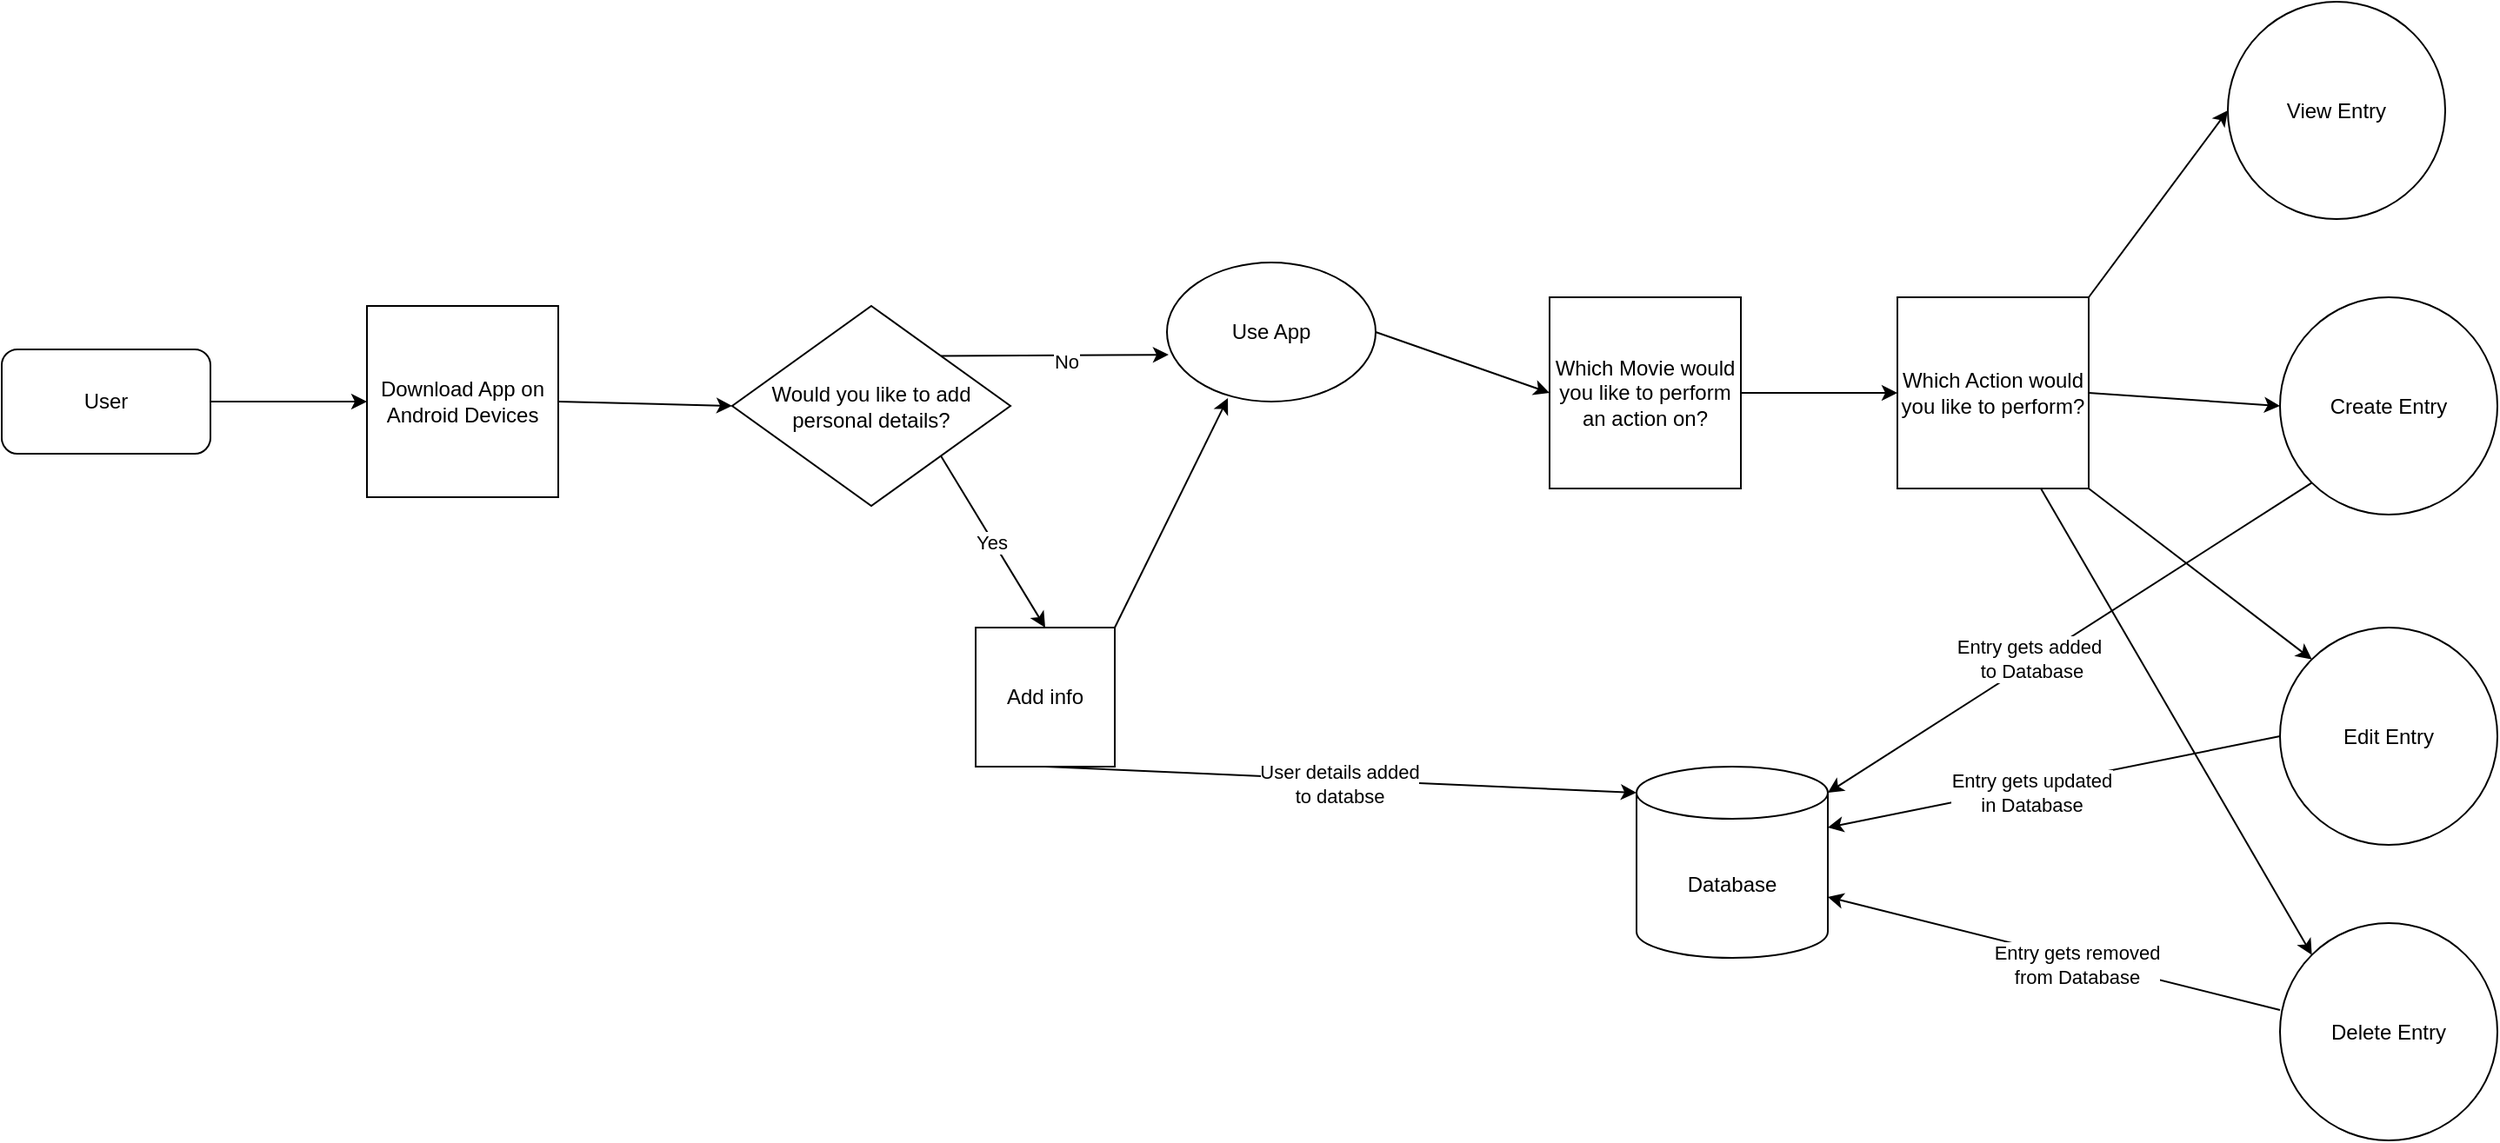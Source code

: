 <mxfile version="25.0.1">
  <diagram id="C5RBs43oDa-KdzZeNtuy" name="Page-1">
    <mxGraphModel dx="2901" dy="1152" grid="1" gridSize="10" guides="1" tooltips="1" connect="1" arrows="1" fold="1" page="1" pageScale="1" pageWidth="827" pageHeight="1169" math="0" shadow="0">
      <root>
        <mxCell id="WIyWlLk6GJQsqaUBKTNV-0" />
        <mxCell id="WIyWlLk6GJQsqaUBKTNV-1" parent="WIyWlLk6GJQsqaUBKTNV-0" />
        <mxCell id="G0B9y1jVvnpXi2dd95Ep-16" value="User" style="rounded=1;whiteSpace=wrap;html=1;" parent="WIyWlLk6GJQsqaUBKTNV-1" vertex="1">
          <mxGeometry x="-760" y="240" width="120" height="60" as="geometry" />
        </mxCell>
        <mxCell id="G0B9y1jVvnpXi2dd95Ep-17" value="" style="endArrow=classic;html=1;rounded=0;entryX=0;entryY=0.5;entryDx=0;entryDy=0;exitX=1;exitY=0.5;exitDx=0;exitDy=0;" parent="WIyWlLk6GJQsqaUBKTNV-1" target="G0B9y1jVvnpXi2dd95Ep-18" edge="1" source="G0B9y1jVvnpXi2dd95Ep-16">
          <mxGeometry width="50" height="50" relative="1" as="geometry">
            <mxPoint x="-470" y="280" as="sourcePoint" />
            <mxPoint x="-400" y="280" as="targetPoint" />
          </mxGeometry>
        </mxCell>
        <mxCell id="G0B9y1jVvnpXi2dd95Ep-18" value="Download App on Android Devices" style="whiteSpace=wrap;html=1;aspect=fixed;" parent="WIyWlLk6GJQsqaUBKTNV-1" vertex="1">
          <mxGeometry x="-550" y="215" width="110" height="110" as="geometry" />
        </mxCell>
        <mxCell id="G0B9y1jVvnpXi2dd95Ep-19" value="Would you like to add personal details?" style="rhombus;whiteSpace=wrap;html=1;" parent="WIyWlLk6GJQsqaUBKTNV-1" vertex="1">
          <mxGeometry x="-340" y="215" width="160" height="115" as="geometry" />
        </mxCell>
        <mxCell id="G0B9y1jVvnpXi2dd95Ep-20" value="" style="endArrow=classic;html=1;rounded=0;entryX=0;entryY=0.5;entryDx=0;entryDy=0;exitX=1;exitY=0.5;exitDx=0;exitDy=0;" parent="WIyWlLk6GJQsqaUBKTNV-1" source="G0B9y1jVvnpXi2dd95Ep-18" target="G0B9y1jVvnpXi2dd95Ep-19" edge="1">
          <mxGeometry width="50" height="50" relative="1" as="geometry">
            <mxPoint x="-290" y="280" as="sourcePoint" />
            <mxPoint x="-240" y="230" as="targetPoint" />
          </mxGeometry>
        </mxCell>
        <mxCell id="G0B9y1jVvnpXi2dd95Ep-21" value="" style="endArrow=classic;html=1;rounded=0;exitX=1;exitY=1;exitDx=0;exitDy=0;entryX=0.5;entryY=0;entryDx=0;entryDy=0;" parent="WIyWlLk6GJQsqaUBKTNV-1" source="G0B9y1jVvnpXi2dd95Ep-19" target="G0B9y1jVvnpXi2dd95Ep-24" edge="1">
          <mxGeometry width="50" height="50" relative="1" as="geometry">
            <mxPoint x="-100" y="310" as="sourcePoint" />
            <mxPoint x="20" y="380" as="targetPoint" />
          </mxGeometry>
        </mxCell>
        <mxCell id="G0B9y1jVvnpXi2dd95Ep-22" value="Yes" style="edgeLabel;html=1;align=center;verticalAlign=middle;resizable=0;points=[];" parent="G0B9y1jVvnpXi2dd95Ep-21" vertex="1" connectable="0">
          <mxGeometry x="-0.005" y="-1" relative="1" as="geometry">
            <mxPoint as="offset" />
          </mxGeometry>
        </mxCell>
        <mxCell id="G0B9y1jVvnpXi2dd95Ep-23" value="Database" style="shape=cylinder3;whiteSpace=wrap;html=1;boundedLbl=1;backgroundOutline=1;size=15;" parent="WIyWlLk6GJQsqaUBKTNV-1" vertex="1">
          <mxGeometry x="180" y="480" width="110" height="110" as="geometry" />
        </mxCell>
        <mxCell id="G0B9y1jVvnpXi2dd95Ep-24" value="Add info" style="whiteSpace=wrap;html=1;aspect=fixed;" parent="WIyWlLk6GJQsqaUBKTNV-1" vertex="1">
          <mxGeometry x="-200" y="400" width="80" height="80" as="geometry" />
        </mxCell>
        <mxCell id="G0B9y1jVvnpXi2dd95Ep-25" value="" style="endArrow=classic;html=1;rounded=0;entryX=0;entryY=0;entryDx=0;entryDy=15;entryPerimeter=0;exitX=0.5;exitY=1;exitDx=0;exitDy=0;" parent="WIyWlLk6GJQsqaUBKTNV-1" source="G0B9y1jVvnpXi2dd95Ep-24" target="G0B9y1jVvnpXi2dd95Ep-23" edge="1">
          <mxGeometry width="50" height="50" relative="1" as="geometry">
            <mxPoint x="-50" y="480" as="sourcePoint" />
            <mxPoint x="70" y="380" as="targetPoint" />
          </mxGeometry>
        </mxCell>
        <mxCell id="1ylL3Dy_7SsJsjk1j2NS-22" value="&lt;div&gt;User details added&lt;/div&gt;&lt;div&gt;to databse&lt;br&gt;&lt;/div&gt;" style="edgeLabel;html=1;align=center;verticalAlign=middle;resizable=0;points=[];" vertex="1" connectable="0" parent="G0B9y1jVvnpXi2dd95Ep-25">
          <mxGeometry x="-0.005" y="-2" relative="1" as="geometry">
            <mxPoint as="offset" />
          </mxGeometry>
        </mxCell>
        <mxCell id="G0B9y1jVvnpXi2dd95Ep-29" value="" style="endArrow=classic;html=1;rounded=0;entryX=0.008;entryY=0.663;entryDx=0;entryDy=0;entryPerimeter=0;exitX=1;exitY=0;exitDx=0;exitDy=0;" parent="WIyWlLk6GJQsqaUBKTNV-1" source="G0B9y1jVvnpXi2dd95Ep-19" target="G0B9y1jVvnpXi2dd95Ep-47" edge="1">
          <mxGeometry width="50" height="50" relative="1" as="geometry">
            <mxPoint x="-90" y="250" as="sourcePoint" />
            <mxPoint x="102.98" y="342.96" as="targetPoint" />
          </mxGeometry>
        </mxCell>
        <mxCell id="G0B9y1jVvnpXi2dd95Ep-30" value="No" style="edgeLabel;html=1;align=center;verticalAlign=middle;resizable=0;points=[];" parent="G0B9y1jVvnpXi2dd95Ep-29" vertex="1" connectable="0">
          <mxGeometry x="0.09" y="-3" relative="1" as="geometry">
            <mxPoint as="offset" />
          </mxGeometry>
        </mxCell>
        <mxCell id="G0B9y1jVvnpXi2dd95Ep-32" value="" style="endArrow=classic;html=1;rounded=0;entryX=0.292;entryY=0.975;entryDx=0;entryDy=0;exitX=1;exitY=0;exitDx=0;exitDy=0;entryPerimeter=0;" parent="WIyWlLk6GJQsqaUBKTNV-1" source="G0B9y1jVvnpXi2dd95Ep-24" target="G0B9y1jVvnpXi2dd95Ep-47" edge="1">
          <mxGeometry width="50" height="50" relative="1" as="geometry">
            <mxPoint x="60" y="350" as="sourcePoint" />
            <mxPoint x="155" y="390" as="targetPoint" />
          </mxGeometry>
        </mxCell>
        <mxCell id="G0B9y1jVvnpXi2dd95Ep-39" value="View Entry" style="ellipse;whiteSpace=wrap;html=1;aspect=fixed;" parent="WIyWlLk6GJQsqaUBKTNV-1" vertex="1">
          <mxGeometry x="520" y="40" width="125" height="125" as="geometry" />
        </mxCell>
        <mxCell id="G0B9y1jVvnpXi2dd95Ep-40" value="" style="endArrow=classic;html=1;rounded=0;exitX=1;exitY=0;exitDx=0;exitDy=0;entryX=0;entryY=0.5;entryDx=0;entryDy=0;" parent="WIyWlLk6GJQsqaUBKTNV-1" source="G0B9y1jVvnpXi2dd95Ep-41" target="G0B9y1jVvnpXi2dd95Ep-39" edge="1">
          <mxGeometry width="50" height="50" relative="1" as="geometry">
            <mxPoint x="469" y="112.5" as="sourcePoint" />
            <mxPoint x="530" y="130" as="targetPoint" />
          </mxGeometry>
        </mxCell>
        <mxCell id="G0B9y1jVvnpXi2dd95Ep-41" value="Which Action would you like to perform?" style="whiteSpace=wrap;html=1;aspect=fixed;" parent="WIyWlLk6GJQsqaUBKTNV-1" vertex="1">
          <mxGeometry x="330" y="210" width="110" height="110" as="geometry" />
        </mxCell>
        <mxCell id="G0B9y1jVvnpXi2dd95Ep-42" value="" style="endArrow=classic;html=1;rounded=0;exitX=1;exitY=0.5;exitDx=0;exitDy=0;entryX=0;entryY=0.5;entryDx=0;entryDy=0;" parent="WIyWlLk6GJQsqaUBKTNV-1" source="G0B9y1jVvnpXi2dd95Ep-41" target="G0B9y1jVvnpXi2dd95Ep-43" edge="1">
          <mxGeometry width="50" height="50" relative="1" as="geometry">
            <mxPoint x="480" y="450" as="sourcePoint" />
            <mxPoint x="560" y="445" as="targetPoint" />
          </mxGeometry>
        </mxCell>
        <mxCell id="G0B9y1jVvnpXi2dd95Ep-43" value="Create Entry" style="ellipse;whiteSpace=wrap;html=1;aspect=fixed;" parent="WIyWlLk6GJQsqaUBKTNV-1" vertex="1">
          <mxGeometry x="550" y="210" width="125" height="125" as="geometry" />
        </mxCell>
        <mxCell id="G0B9y1jVvnpXi2dd95Ep-47" value="Use App" style="ellipse;whiteSpace=wrap;html=1;" parent="WIyWlLk6GJQsqaUBKTNV-1" vertex="1">
          <mxGeometry x="-90" y="190" width="120" height="80" as="geometry" />
        </mxCell>
        <mxCell id="1ylL3Dy_7SsJsjk1j2NS-3" style="edgeStyle=orthogonalEdgeStyle;rounded=0;orthogonalLoop=1;jettySize=auto;html=1;exitX=1;exitY=0.5;exitDx=0;exitDy=0;" edge="1" parent="WIyWlLk6GJQsqaUBKTNV-1" source="1ylL3Dy_7SsJsjk1j2NS-0" target="G0B9y1jVvnpXi2dd95Ep-41">
          <mxGeometry relative="1" as="geometry" />
        </mxCell>
        <mxCell id="1ylL3Dy_7SsJsjk1j2NS-0" value="Which Movie would you like to perform an action on?" style="whiteSpace=wrap;html=1;aspect=fixed;" vertex="1" parent="WIyWlLk6GJQsqaUBKTNV-1">
          <mxGeometry x="130" y="210" width="110" height="110" as="geometry" />
        </mxCell>
        <mxCell id="1ylL3Dy_7SsJsjk1j2NS-4" value="Edit Entry" style="ellipse;whiteSpace=wrap;html=1;aspect=fixed;" vertex="1" parent="WIyWlLk6GJQsqaUBKTNV-1">
          <mxGeometry x="550" y="400" width="125" height="125" as="geometry" />
        </mxCell>
        <mxCell id="1ylL3Dy_7SsJsjk1j2NS-5" value="Delete Entry" style="ellipse;whiteSpace=wrap;html=1;aspect=fixed;" vertex="1" parent="WIyWlLk6GJQsqaUBKTNV-1">
          <mxGeometry x="550" y="570" width="125" height="125" as="geometry" />
        </mxCell>
        <mxCell id="1ylL3Dy_7SsJsjk1j2NS-13" value="" style="endArrow=classic;html=1;rounded=0;exitX=1;exitY=1;exitDx=0;exitDy=0;entryX=0;entryY=0;entryDx=0;entryDy=0;" edge="1" parent="WIyWlLk6GJQsqaUBKTNV-1" source="G0B9y1jVvnpXi2dd95Ep-41" target="1ylL3Dy_7SsJsjk1j2NS-4">
          <mxGeometry width="50" height="50" relative="1" as="geometry">
            <mxPoint x="-30" y="630" as="sourcePoint" />
            <mxPoint x="20" y="580" as="targetPoint" />
          </mxGeometry>
        </mxCell>
        <mxCell id="1ylL3Dy_7SsJsjk1j2NS-14" value="" style="endArrow=classic;html=1;rounded=0;entryX=0;entryY=0;entryDx=0;entryDy=0;exitX=0.75;exitY=1;exitDx=0;exitDy=0;" edge="1" parent="WIyWlLk6GJQsqaUBKTNV-1" source="G0B9y1jVvnpXi2dd95Ep-41" target="1ylL3Dy_7SsJsjk1j2NS-5">
          <mxGeometry width="50" height="50" relative="1" as="geometry">
            <mxPoint x="-30" y="630" as="sourcePoint" />
            <mxPoint x="20" y="580" as="targetPoint" />
          </mxGeometry>
        </mxCell>
        <mxCell id="1ylL3Dy_7SsJsjk1j2NS-15" value="" style="endArrow=classic;html=1;rounded=0;entryX=1;entryY=0;entryDx=0;entryDy=15;entryPerimeter=0;exitX=0;exitY=1;exitDx=0;exitDy=0;" edge="1" parent="WIyWlLk6GJQsqaUBKTNV-1" source="G0B9y1jVvnpXi2dd95Ep-43" target="G0B9y1jVvnpXi2dd95Ep-23">
          <mxGeometry width="50" height="50" relative="1" as="geometry">
            <mxPoint x="-30" y="630" as="sourcePoint" />
            <mxPoint x="20" y="580" as="targetPoint" />
          </mxGeometry>
        </mxCell>
        <mxCell id="1ylL3Dy_7SsJsjk1j2NS-16" value="&lt;div&gt;Entry gets added&amp;nbsp;&lt;/div&gt;&lt;div&gt;to Database&lt;/div&gt;" style="edgeLabel;html=1;align=center;verticalAlign=middle;resizable=0;points=[];" vertex="1" connectable="0" parent="1ylL3Dy_7SsJsjk1j2NS-15">
          <mxGeometry x="0.152" y="-2" relative="1" as="geometry">
            <mxPoint as="offset" />
          </mxGeometry>
        </mxCell>
        <mxCell id="1ylL3Dy_7SsJsjk1j2NS-17" value="" style="endArrow=classic;html=1;rounded=0;exitX=0;exitY=0.5;exitDx=0;exitDy=0;entryX=1;entryY=0;entryDx=0;entryDy=35;entryPerimeter=0;" edge="1" parent="WIyWlLk6GJQsqaUBKTNV-1" source="1ylL3Dy_7SsJsjk1j2NS-4" target="G0B9y1jVvnpXi2dd95Ep-23">
          <mxGeometry width="50" height="50" relative="1" as="geometry">
            <mxPoint x="-30" y="630" as="sourcePoint" />
            <mxPoint x="20" y="580" as="targetPoint" />
          </mxGeometry>
        </mxCell>
        <mxCell id="1ylL3Dy_7SsJsjk1j2NS-19" value="&lt;div&gt;Entry gets updated&lt;/div&gt;&lt;div&gt;in Database&lt;br&gt;&lt;/div&gt;" style="edgeLabel;html=1;align=center;verticalAlign=middle;resizable=0;points=[];" vertex="1" connectable="0" parent="1ylL3Dy_7SsJsjk1j2NS-17">
          <mxGeometry x="0.105" y="4" relative="1" as="geometry">
            <mxPoint y="-1" as="offset" />
          </mxGeometry>
        </mxCell>
        <mxCell id="1ylL3Dy_7SsJsjk1j2NS-18" value="" style="endArrow=classic;html=1;rounded=0;exitX=0;exitY=0.4;exitDx=0;exitDy=0;exitPerimeter=0;entryX=1;entryY=0;entryDx=0;entryDy=75;entryPerimeter=0;" edge="1" parent="WIyWlLk6GJQsqaUBKTNV-1" source="1ylL3Dy_7SsJsjk1j2NS-5" target="G0B9y1jVvnpXi2dd95Ep-23">
          <mxGeometry width="50" height="50" relative="1" as="geometry">
            <mxPoint x="-30" y="630" as="sourcePoint" />
            <mxPoint x="20" y="580" as="targetPoint" />
          </mxGeometry>
        </mxCell>
        <mxCell id="1ylL3Dy_7SsJsjk1j2NS-20" value="&lt;div&gt;Entry gets removed&lt;/div&gt;&lt;div&gt;from Database&lt;br&gt;&lt;/div&gt;" style="edgeLabel;html=1;align=center;verticalAlign=middle;resizable=0;points=[];" vertex="1" connectable="0" parent="1ylL3Dy_7SsJsjk1j2NS-18">
          <mxGeometry x="-0.099" y="3" relative="1" as="geometry">
            <mxPoint as="offset" />
          </mxGeometry>
        </mxCell>
        <mxCell id="1ylL3Dy_7SsJsjk1j2NS-25" value="" style="endArrow=classic;html=1;rounded=0;exitX=1;exitY=0.5;exitDx=0;exitDy=0;entryX=0;entryY=0.5;entryDx=0;entryDy=0;" edge="1" parent="WIyWlLk6GJQsqaUBKTNV-1" source="G0B9y1jVvnpXi2dd95Ep-47" target="1ylL3Dy_7SsJsjk1j2NS-0">
          <mxGeometry width="50" height="50" relative="1" as="geometry">
            <mxPoint x="-30" y="620" as="sourcePoint" />
            <mxPoint x="20" y="570" as="targetPoint" />
          </mxGeometry>
        </mxCell>
      </root>
    </mxGraphModel>
  </diagram>
</mxfile>
